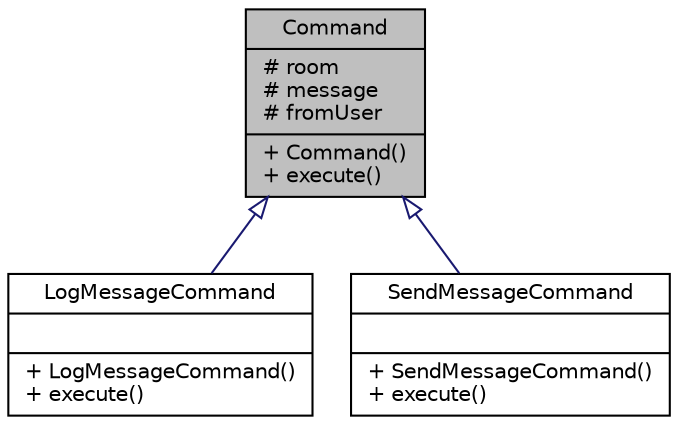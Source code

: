 digraph "Command"
{
 // LATEX_PDF_SIZE
  edge [fontname="Helvetica",fontsize="10",labelfontname="Helvetica",labelfontsize="10"];
  node [fontname="Helvetica",fontsize="10",shape=record];
  Node1 [label="{Command\n|# room\l# message\l# fromUser\l|+ Command()\l+ execute()\l}",height=0.2,width=0.4,color="black", fillcolor="grey75", style="filled", fontcolor="black",tooltip="Abstract base class for implementing the Command pattern."];
  Node1 -> Node2 [dir="back",color="midnightblue",fontsize="10",style="solid",arrowtail="onormal",fontname="Helvetica"];
  Node2 [label="{LogMessageCommand\n||+ LogMessageCommand()\l+ execute()\l}",height=0.2,width=0.4,color="black", fillcolor="white", style="filled",URL="$classLogMessageCommand.html",tooltip="Concrete command for logging messages to chat history."];
  Node1 -> Node3 [dir="back",color="midnightblue",fontsize="10",style="solid",arrowtail="onormal",fontname="Helvetica"];
  Node3 [label="{SendMessageCommand\n||+ SendMessageCommand()\l+ execute()\l}",height=0.2,width=0.4,color="black", fillcolor="white", style="filled",URL="$classSendMessageCommand.html",tooltip="Concrete command for sending messages to chat rooms."];
}
